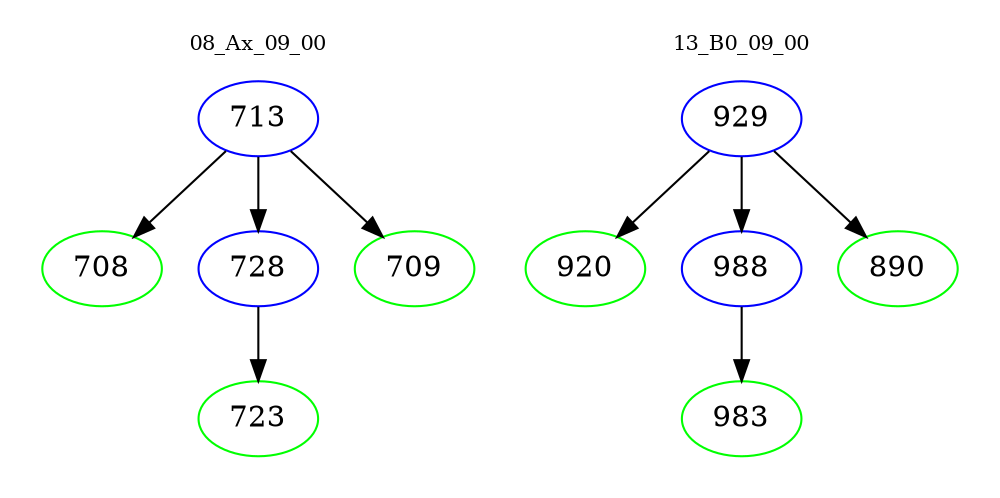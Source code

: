 digraph{
subgraph cluster_0 {
color = white
label = "08_Ax_09_00";
fontsize=10;
T0_713 [label="713", color="blue"]
T0_713 -> T0_708 [color="black"]
T0_708 [label="708", color="green"]
T0_713 -> T0_728 [color="black"]
T0_728 [label="728", color="blue"]
T0_728 -> T0_723 [color="black"]
T0_723 [label="723", color="green"]
T0_713 -> T0_709 [color="black"]
T0_709 [label="709", color="green"]
}
subgraph cluster_1 {
color = white
label = "13_B0_09_00";
fontsize=10;
T1_929 [label="929", color="blue"]
T1_929 -> T1_920 [color="black"]
T1_920 [label="920", color="green"]
T1_929 -> T1_988 [color="black"]
T1_988 [label="988", color="blue"]
T1_988 -> T1_983 [color="black"]
T1_983 [label="983", color="green"]
T1_929 -> T1_890 [color="black"]
T1_890 [label="890", color="green"]
}
}
